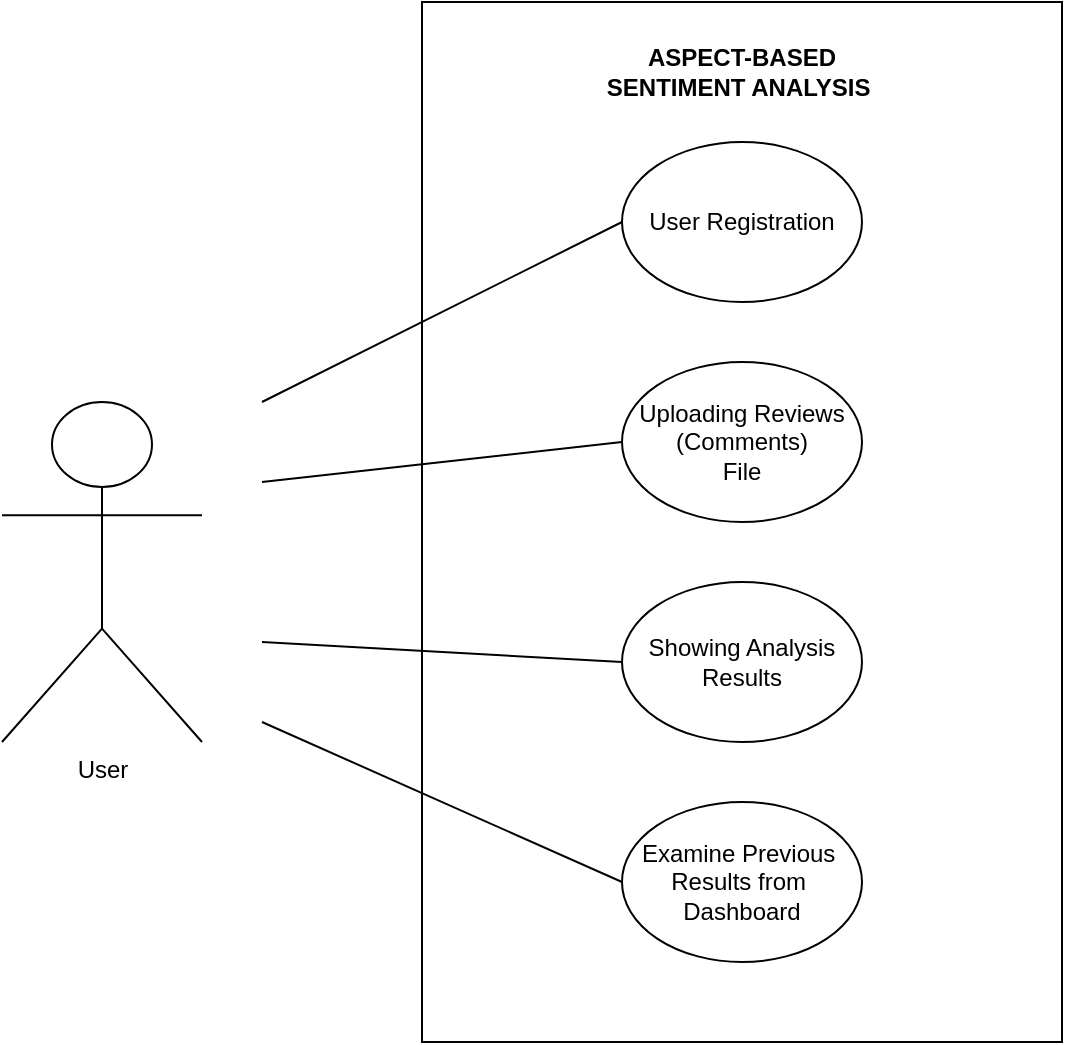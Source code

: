 <mxfile version="16.1.2" type="device"><diagram id="WWq_oc_3J2bgUMhiHJEv" name="Page-1"><mxGraphModel dx="1038" dy="521" grid="1" gridSize="10" guides="1" tooltips="1" connect="1" arrows="1" fold="1" page="1" pageScale="1" pageWidth="827" pageHeight="1169" math="0" shadow="0"><root><mxCell id="0"/><mxCell id="1" parent="0"/><mxCell id="0SdOJB7eHDoXVbNCxpCd-3" value="" style="rounded=0;whiteSpace=wrap;html=1;direction=south;" parent="1" vertex="1"><mxGeometry x="240" y="40" width="320" height="520" as="geometry"/></mxCell><mxCell id="0SdOJB7eHDoXVbNCxpCd-1" value="User" style="shape=umlActor;verticalLabelPosition=bottom;verticalAlign=top;html=1;outlineConnect=0;" parent="1" vertex="1"><mxGeometry x="30" y="240" width="100" height="170" as="geometry"/></mxCell><mxCell id="0SdOJB7eHDoXVbNCxpCd-4" value="User Registration" style="ellipse;whiteSpace=wrap;html=1;" parent="1" vertex="1"><mxGeometry x="340" y="110" width="120" height="80" as="geometry"/></mxCell><mxCell id="0SdOJB7eHDoXVbNCxpCd-5" value="Uploading Reviews (Comments)&lt;br&gt;File" style="ellipse;whiteSpace=wrap;html=1;" parent="1" vertex="1"><mxGeometry x="340" y="220" width="120" height="80" as="geometry"/></mxCell><mxCell id="0SdOJB7eHDoXVbNCxpCd-6" value="Showing Analysis&lt;br&gt;Results" style="ellipse;whiteSpace=wrap;html=1;" parent="1" vertex="1"><mxGeometry x="340" y="330" width="120" height="80" as="geometry"/></mxCell><mxCell id="0SdOJB7eHDoXVbNCxpCd-7" value="Examine Previous&amp;nbsp;&lt;br&gt;Results from&amp;nbsp;&lt;br&gt;Dashboard" style="ellipse;whiteSpace=wrap;html=1;" parent="1" vertex="1"><mxGeometry x="340" y="440" width="120" height="80" as="geometry"/></mxCell><mxCell id="0SdOJB7eHDoXVbNCxpCd-9" value="&lt;b&gt;ASPECT-BASED SENTIMENT ANALYSIS&amp;nbsp;&lt;/b&gt;" style="text;html=1;strokeColor=none;fillColor=none;align=center;verticalAlign=middle;whiteSpace=wrap;rounded=0;" parent="1" vertex="1"><mxGeometry x="322" y="60" width="156" height="30" as="geometry"/></mxCell><mxCell id="JxpaYAVP7IlzeWKycMCJ-1" value="" style="endArrow=none;html=1;rounded=0;entryX=0;entryY=0.5;entryDx=0;entryDy=0;" edge="1" parent="1" target="0SdOJB7eHDoXVbNCxpCd-4"><mxGeometry width="50" height="50" relative="1" as="geometry"><mxPoint x="160" y="240" as="sourcePoint"/><mxPoint x="440" y="370" as="targetPoint"/></mxGeometry></mxCell><mxCell id="JxpaYAVP7IlzeWKycMCJ-2" value="" style="endArrow=none;html=1;rounded=0;entryX=0;entryY=0.5;entryDx=0;entryDy=0;" edge="1" parent="1" target="0SdOJB7eHDoXVbNCxpCd-5"><mxGeometry width="50" height="50" relative="1" as="geometry"><mxPoint x="160" y="280" as="sourcePoint"/><mxPoint x="350" y="160" as="targetPoint"/></mxGeometry></mxCell><mxCell id="JxpaYAVP7IlzeWKycMCJ-3" value="" style="endArrow=none;html=1;rounded=0;entryX=0;entryY=0.5;entryDx=0;entryDy=0;" edge="1" parent="1" target="0SdOJB7eHDoXVbNCxpCd-6"><mxGeometry width="50" height="50" relative="1" as="geometry"><mxPoint x="160" y="360" as="sourcePoint"/><mxPoint x="350" y="270" as="targetPoint"/></mxGeometry></mxCell><mxCell id="JxpaYAVP7IlzeWKycMCJ-5" value="" style="endArrow=none;html=1;rounded=0;entryX=0;entryY=0.5;entryDx=0;entryDy=0;" edge="1" parent="1" target="0SdOJB7eHDoXVbNCxpCd-7"><mxGeometry width="50" height="50" relative="1" as="geometry"><mxPoint x="160" y="400" as="sourcePoint"/><mxPoint x="360" y="280" as="targetPoint"/></mxGeometry></mxCell></root></mxGraphModel></diagram></mxfile>